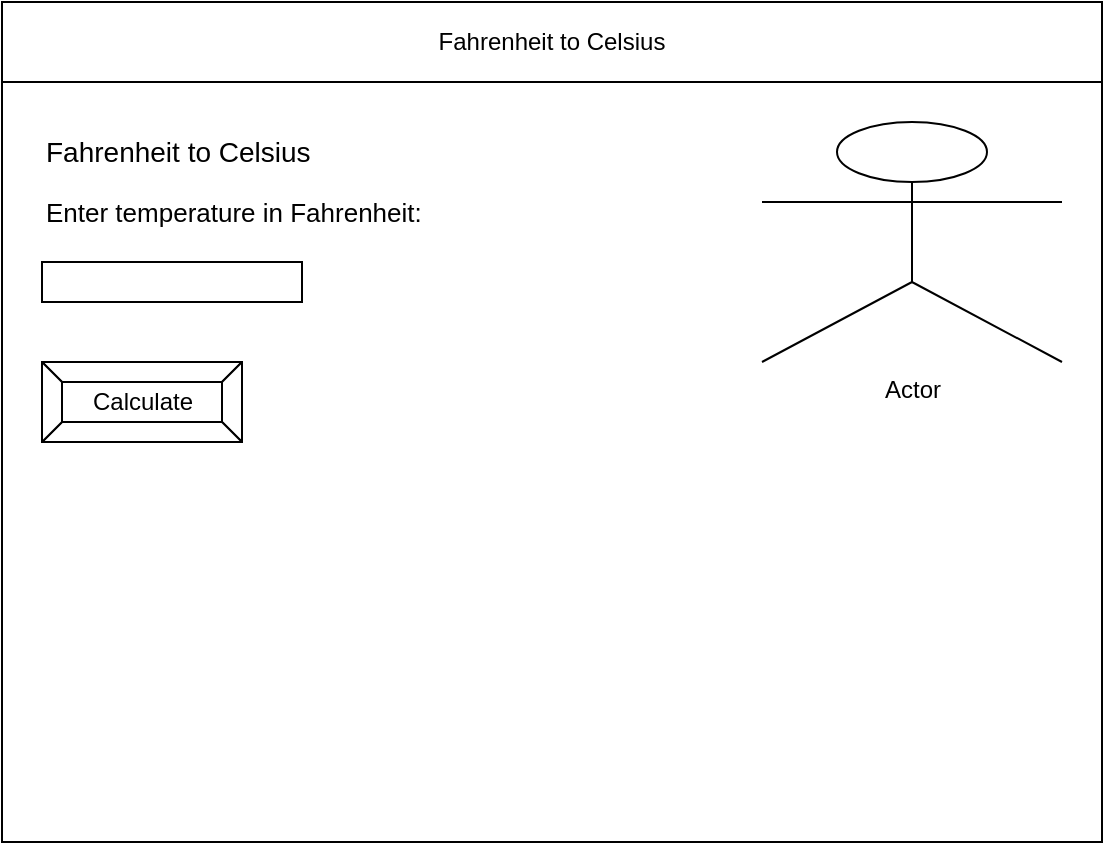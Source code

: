 <mxfile>
    <diagram id="pIaEtrtLPv3HG8r1JEND" name="Page-1">
        <mxGraphModel dx="934" dy="613" grid="1" gridSize="10" guides="1" tooltips="1" connect="1" arrows="1" fold="1" page="1" pageScale="1" pageWidth="850" pageHeight="1100" math="0" shadow="0">
            <root>
                <mxCell id="0"/>
                <mxCell id="1" parent="0"/>
                <mxCell id="2" value="" style="rounded=0;whiteSpace=wrap;html=1;" parent="1" vertex="1">
                    <mxGeometry x="80" y="80" width="550" height="420" as="geometry"/>
                </mxCell>
                <mxCell id="3" value="Fahrenheit to Celsius" style="rounded=0;whiteSpace=wrap;html=1;" parent="1" vertex="1">
                    <mxGeometry x="80" y="80" width="550" height="40" as="geometry"/>
                </mxCell>
                <mxCell id="6" value="Calculate" style="labelPosition=center;verticalLabelPosition=middle;align=center;html=1;shape=mxgraph.basic.button;dx=10;" parent="1" vertex="1">
                    <mxGeometry x="100" y="260" width="100" height="40" as="geometry"/>
                </mxCell>
                <mxCell id="7" value="Actor" style="shape=umlActor;verticalLabelPosition=bottom;verticalAlign=top;html=1;outlineConnect=0;" vertex="1" parent="1">
                    <mxGeometry x="460" y="140" width="150" height="120" as="geometry"/>
                </mxCell>
                <mxCell id="8" value="&lt;font style=&quot;font-size: 14px&quot;&gt;Fahrenheit to Celsius&lt;/font&gt;" style="text;html=1;strokeColor=none;fillColor=none;align=left;verticalAlign=middle;whiteSpace=wrap;rounded=0;" vertex="1" parent="1">
                    <mxGeometry x="100" y="140" width="280" height="30" as="geometry"/>
                </mxCell>
                <mxCell id="9" value="Enter temperature in Fahrenheit:" style="text;html=1;strokeColor=none;fillColor=none;align=left;verticalAlign=middle;whiteSpace=wrap;rounded=0;fontSize=13;" vertex="1" parent="1">
                    <mxGeometry x="100" y="170" width="230" height="30" as="geometry"/>
                </mxCell>
                <mxCell id="11" value="" style="rounded=0;whiteSpace=wrap;html=1;fontSize=13;" vertex="1" parent="1">
                    <mxGeometry x="100" y="210" width="130" height="20" as="geometry"/>
                </mxCell>
                <mxCell id="12" value="&lt;span style=&quot;font-family: &amp;#34;arial&amp;#34; , sans-serif ; text-align: left&quot;&gt;&lt;font style=&quot;font-size: 12px&quot; color=&quot;#ffffff&quot;&gt;℉&lt;/font&gt;&lt;/span&gt;" style="text;html=1;strokeColor=none;fillColor=none;align=center;verticalAlign=middle;whiteSpace=wrap;rounded=0;fontSize=13;" vertex="1" parent="1">
                    <mxGeometry x="220" y="205" width="60" height="30" as="geometry"/>
                </mxCell>
                <mxCell id="13" value="&lt;font color=&quot;#ffffff&quot;&gt;(x&lt;span style=&quot;font-family: &amp;#34;arial&amp;#34; , sans-serif&quot;&gt;℉ - 32&lt;/span&gt;) x 5/9 = ?℃&lt;/font&gt;" style="text;html=1;strokeColor=none;fillColor=none;align=left;verticalAlign=middle;whiteSpace=wrap;rounded=0;labelBackgroundColor=none;fontSize=12;" vertex="1" parent="1">
                    <mxGeometry x="100" y="310" width="230" height="30" as="geometry"/>
                </mxCell>
            </root>
        </mxGraphModel>
    </diagram>
</mxfile>